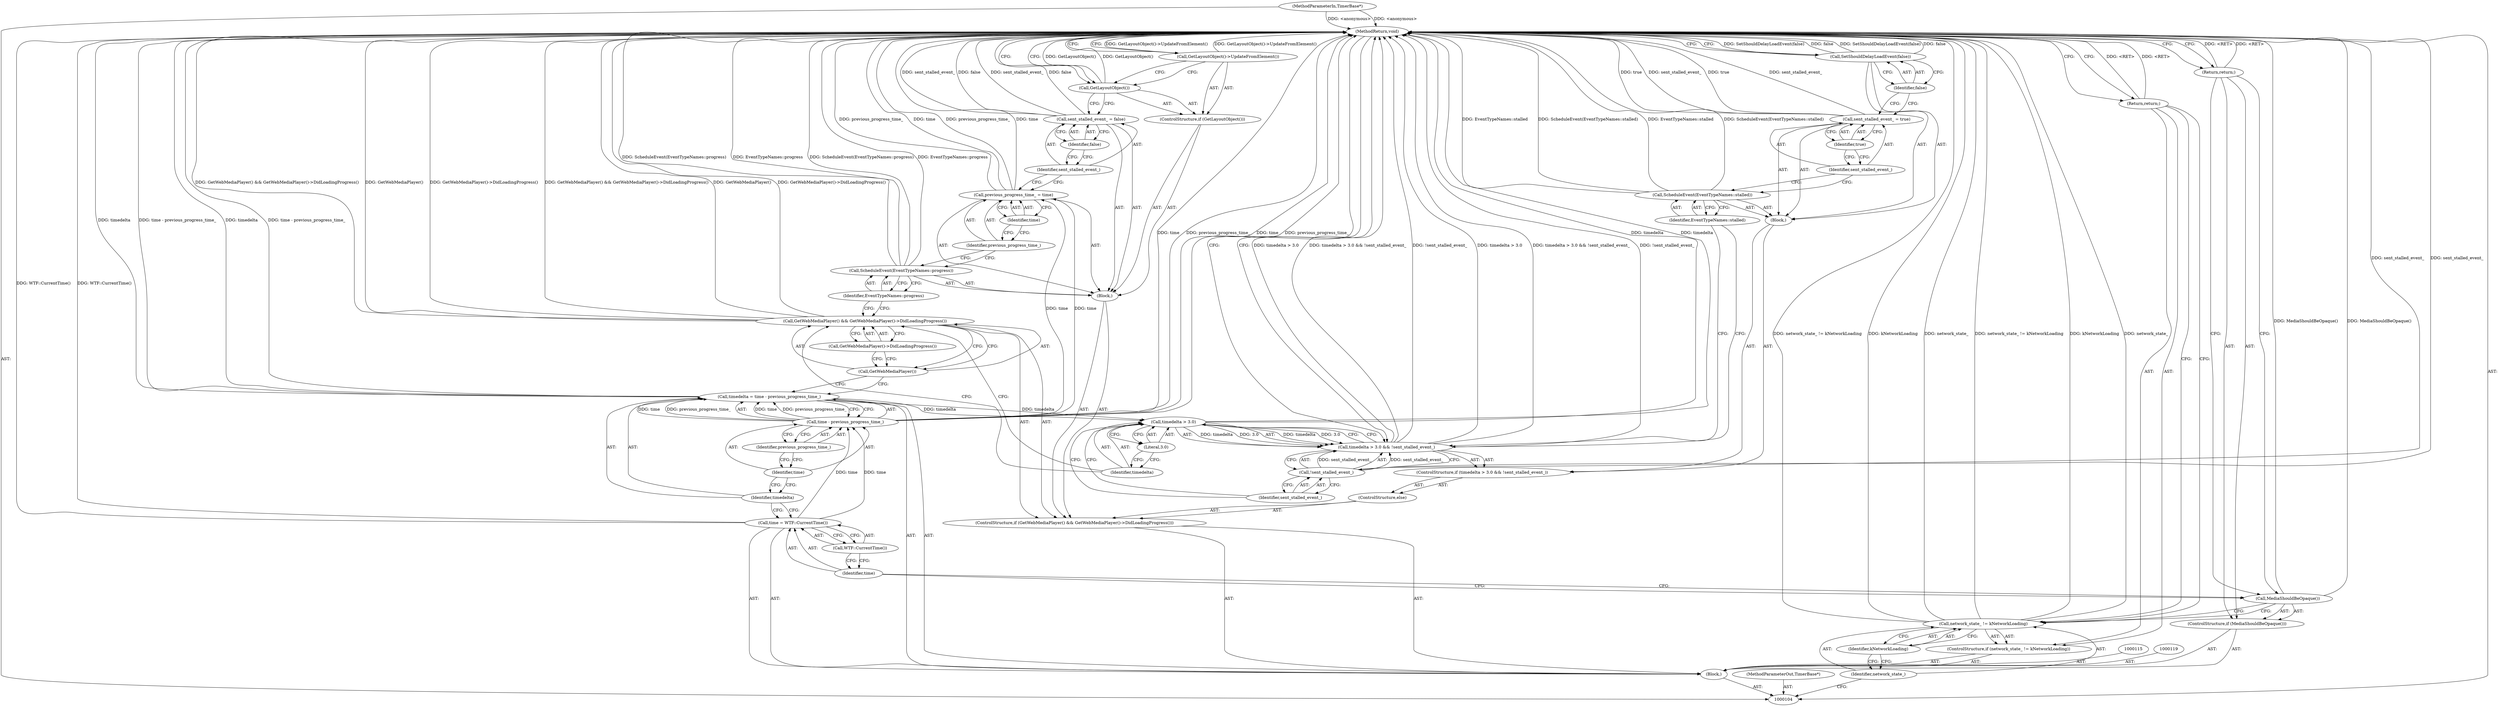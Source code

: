 digraph "0_Chrome_4504a474c069d07104237d0c03bfce7b29a42de6_2" {
"1000157" [label="(MethodReturn,void)"];
"1000105" [label="(MethodParameterIn,TimerBase*)"];
"1000219" [label="(MethodParameterOut,TimerBase*)"];
"1000106" [label="(Block,)"];
"1000114" [label="(Return,return;)"];
"1000116" [label="(Call,time = WTF::CurrentTime())"];
"1000117" [label="(Identifier,time)"];
"1000118" [label="(Call,WTF::CurrentTime())"];
"1000120" [label="(Call,timedelta = time - previous_progress_time_)"];
"1000121" [label="(Identifier,timedelta)"];
"1000122" [label="(Call,time - previous_progress_time_)"];
"1000123" [label="(Identifier,time)"];
"1000124" [label="(Identifier,previous_progress_time_)"];
"1000125" [label="(ControlStructure,if (GetWebMediaPlayer() && GetWebMediaPlayer()->DidLoadingProgress()))"];
"1000128" [label="(Call,GetWebMediaPlayer()->DidLoadingProgress())"];
"1000126" [label="(Call,GetWebMediaPlayer() && GetWebMediaPlayer()->DidLoadingProgress())"];
"1000127" [label="(Call,GetWebMediaPlayer())"];
"1000129" [label="(Block,)"];
"1000131" [label="(Identifier,EventTypeNames::progress)"];
"1000130" [label="(Call,ScheduleEvent(EventTypeNames::progress))"];
"1000134" [label="(Identifier,time)"];
"1000132" [label="(Call,previous_progress_time_ = time)"];
"1000133" [label="(Identifier,previous_progress_time_)"];
"1000137" [label="(Identifier,false)"];
"1000135" [label="(Call,sent_stalled_event_ = false)"];
"1000136" [label="(Identifier,sent_stalled_event_)"];
"1000138" [label="(ControlStructure,if (GetLayoutObject()))"];
"1000139" [label="(Call,GetLayoutObject())"];
"1000110" [label="(Identifier,kNetworkLoading)"];
"1000107" [label="(ControlStructure,if (network_state_ != kNetworkLoading))"];
"1000108" [label="(Call,network_state_ != kNetworkLoading)"];
"1000109" [label="(Identifier,network_state_)"];
"1000140" [label="(Call,GetLayoutObject()->UpdateFromElement())"];
"1000143" [label="(Call,timedelta > 3.0 && !sent_stalled_event_)"];
"1000144" [label="(Call,timedelta > 3.0)"];
"1000145" [label="(Identifier,timedelta)"];
"1000146" [label="(Literal,3.0)"];
"1000147" [label="(Call,!sent_stalled_event_)"];
"1000148" [label="(Identifier,sent_stalled_event_)"];
"1000141" [label="(ControlStructure,else)"];
"1000149" [label="(Block,)"];
"1000142" [label="(ControlStructure,if (timedelta > 3.0 && !sent_stalled_event_))"];
"1000151" [label="(Identifier,EventTypeNames::stalled)"];
"1000150" [label="(Call,ScheduleEvent(EventTypeNames::stalled))"];
"1000154" [label="(Identifier,true)"];
"1000152" [label="(Call,sent_stalled_event_ = true)"];
"1000153" [label="(Identifier,sent_stalled_event_)"];
"1000156" [label="(Identifier,false)"];
"1000155" [label="(Call,SetShouldDelayLoadEvent(false))"];
"1000111" [label="(Return,return;)"];
"1000112" [label="(ControlStructure,if (MediaShouldBeOpaque()))"];
"1000113" [label="(Call,MediaShouldBeOpaque())"];
"1000157" -> "1000104"  [label="AST: "];
"1000157" -> "1000111"  [label="CFG: "];
"1000157" -> "1000114"  [label="CFG: "];
"1000157" -> "1000140"  [label="CFG: "];
"1000157" -> "1000139"  [label="CFG: "];
"1000157" -> "1000155"  [label="CFG: "];
"1000157" -> "1000143"  [label="CFG: "];
"1000114" -> "1000157"  [label="DDG: <RET>"];
"1000111" -> "1000157"  [label="DDG: <RET>"];
"1000108" -> "1000157"  [label="DDG: network_state_ != kNetworkLoading"];
"1000108" -> "1000157"  [label="DDG: kNetworkLoading"];
"1000108" -> "1000157"  [label="DDG: network_state_"];
"1000150" -> "1000157"  [label="DDG: EventTypeNames::stalled"];
"1000150" -> "1000157"  [label="DDG: ScheduleEvent(EventTypeNames::stalled)"];
"1000105" -> "1000157"  [label="DDG: <anonymous>"];
"1000120" -> "1000157"  [label="DDG: timedelta"];
"1000120" -> "1000157"  [label="DDG: time - previous_progress_time_"];
"1000147" -> "1000157"  [label="DDG: sent_stalled_event_"];
"1000116" -> "1000157"  [label="DDG: WTF::CurrentTime()"];
"1000132" -> "1000157"  [label="DDG: previous_progress_time_"];
"1000132" -> "1000157"  [label="DDG: time"];
"1000152" -> "1000157"  [label="DDG: true"];
"1000152" -> "1000157"  [label="DDG: sent_stalled_event_"];
"1000130" -> "1000157"  [label="DDG: ScheduleEvent(EventTypeNames::progress)"];
"1000130" -> "1000157"  [label="DDG: EventTypeNames::progress"];
"1000126" -> "1000157"  [label="DDG: GetWebMediaPlayer() && GetWebMediaPlayer()->DidLoadingProgress()"];
"1000126" -> "1000157"  [label="DDG: GetWebMediaPlayer()"];
"1000126" -> "1000157"  [label="DDG: GetWebMediaPlayer()->DidLoadingProgress()"];
"1000122" -> "1000157"  [label="DDG: time"];
"1000122" -> "1000157"  [label="DDG: previous_progress_time_"];
"1000139" -> "1000157"  [label="DDG: GetLayoutObject()"];
"1000140" -> "1000157"  [label="DDG: GetLayoutObject()->UpdateFromElement()"];
"1000155" -> "1000157"  [label="DDG: SetShouldDelayLoadEvent(false)"];
"1000155" -> "1000157"  [label="DDG: false"];
"1000143" -> "1000157"  [label="DDG: timedelta > 3.0"];
"1000143" -> "1000157"  [label="DDG: timedelta > 3.0 && !sent_stalled_event_"];
"1000143" -> "1000157"  [label="DDG: !sent_stalled_event_"];
"1000113" -> "1000157"  [label="DDG: MediaShouldBeOpaque()"];
"1000135" -> "1000157"  [label="DDG: sent_stalled_event_"];
"1000135" -> "1000157"  [label="DDG: false"];
"1000144" -> "1000157"  [label="DDG: timedelta"];
"1000105" -> "1000104"  [label="AST: "];
"1000105" -> "1000157"  [label="DDG: <anonymous>"];
"1000219" -> "1000104"  [label="AST: "];
"1000106" -> "1000104"  [label="AST: "];
"1000107" -> "1000106"  [label="AST: "];
"1000112" -> "1000106"  [label="AST: "];
"1000115" -> "1000106"  [label="AST: "];
"1000116" -> "1000106"  [label="AST: "];
"1000119" -> "1000106"  [label="AST: "];
"1000120" -> "1000106"  [label="AST: "];
"1000125" -> "1000106"  [label="AST: "];
"1000114" -> "1000112"  [label="AST: "];
"1000114" -> "1000113"  [label="CFG: "];
"1000157" -> "1000114"  [label="CFG: "];
"1000114" -> "1000157"  [label="DDG: <RET>"];
"1000116" -> "1000106"  [label="AST: "];
"1000116" -> "1000118"  [label="CFG: "];
"1000117" -> "1000116"  [label="AST: "];
"1000118" -> "1000116"  [label="AST: "];
"1000121" -> "1000116"  [label="CFG: "];
"1000116" -> "1000157"  [label="DDG: WTF::CurrentTime()"];
"1000116" -> "1000122"  [label="DDG: time"];
"1000117" -> "1000116"  [label="AST: "];
"1000117" -> "1000113"  [label="CFG: "];
"1000118" -> "1000117"  [label="CFG: "];
"1000118" -> "1000116"  [label="AST: "];
"1000118" -> "1000117"  [label="CFG: "];
"1000116" -> "1000118"  [label="CFG: "];
"1000120" -> "1000106"  [label="AST: "];
"1000120" -> "1000122"  [label="CFG: "];
"1000121" -> "1000120"  [label="AST: "];
"1000122" -> "1000120"  [label="AST: "];
"1000127" -> "1000120"  [label="CFG: "];
"1000120" -> "1000157"  [label="DDG: timedelta"];
"1000120" -> "1000157"  [label="DDG: time - previous_progress_time_"];
"1000122" -> "1000120"  [label="DDG: time"];
"1000122" -> "1000120"  [label="DDG: previous_progress_time_"];
"1000120" -> "1000144"  [label="DDG: timedelta"];
"1000121" -> "1000120"  [label="AST: "];
"1000121" -> "1000116"  [label="CFG: "];
"1000123" -> "1000121"  [label="CFG: "];
"1000122" -> "1000120"  [label="AST: "];
"1000122" -> "1000124"  [label="CFG: "];
"1000123" -> "1000122"  [label="AST: "];
"1000124" -> "1000122"  [label="AST: "];
"1000120" -> "1000122"  [label="CFG: "];
"1000122" -> "1000157"  [label="DDG: time"];
"1000122" -> "1000157"  [label="DDG: previous_progress_time_"];
"1000122" -> "1000120"  [label="DDG: time"];
"1000122" -> "1000120"  [label="DDG: previous_progress_time_"];
"1000116" -> "1000122"  [label="DDG: time"];
"1000122" -> "1000132"  [label="DDG: time"];
"1000123" -> "1000122"  [label="AST: "];
"1000123" -> "1000121"  [label="CFG: "];
"1000124" -> "1000123"  [label="CFG: "];
"1000124" -> "1000122"  [label="AST: "];
"1000124" -> "1000123"  [label="CFG: "];
"1000122" -> "1000124"  [label="CFG: "];
"1000125" -> "1000106"  [label="AST: "];
"1000126" -> "1000125"  [label="AST: "];
"1000129" -> "1000125"  [label="AST: "];
"1000141" -> "1000125"  [label="AST: "];
"1000128" -> "1000126"  [label="AST: "];
"1000128" -> "1000127"  [label="CFG: "];
"1000126" -> "1000128"  [label="CFG: "];
"1000126" -> "1000125"  [label="AST: "];
"1000126" -> "1000127"  [label="CFG: "];
"1000126" -> "1000128"  [label="CFG: "];
"1000127" -> "1000126"  [label="AST: "];
"1000128" -> "1000126"  [label="AST: "];
"1000131" -> "1000126"  [label="CFG: "];
"1000145" -> "1000126"  [label="CFG: "];
"1000126" -> "1000157"  [label="DDG: GetWebMediaPlayer() && GetWebMediaPlayer()->DidLoadingProgress()"];
"1000126" -> "1000157"  [label="DDG: GetWebMediaPlayer()"];
"1000126" -> "1000157"  [label="DDG: GetWebMediaPlayer()->DidLoadingProgress()"];
"1000127" -> "1000126"  [label="AST: "];
"1000127" -> "1000120"  [label="CFG: "];
"1000128" -> "1000127"  [label="CFG: "];
"1000126" -> "1000127"  [label="CFG: "];
"1000129" -> "1000125"  [label="AST: "];
"1000130" -> "1000129"  [label="AST: "];
"1000132" -> "1000129"  [label="AST: "];
"1000135" -> "1000129"  [label="AST: "];
"1000138" -> "1000129"  [label="AST: "];
"1000131" -> "1000130"  [label="AST: "];
"1000131" -> "1000126"  [label="CFG: "];
"1000130" -> "1000131"  [label="CFG: "];
"1000130" -> "1000129"  [label="AST: "];
"1000130" -> "1000131"  [label="CFG: "];
"1000131" -> "1000130"  [label="AST: "];
"1000133" -> "1000130"  [label="CFG: "];
"1000130" -> "1000157"  [label="DDG: ScheduleEvent(EventTypeNames::progress)"];
"1000130" -> "1000157"  [label="DDG: EventTypeNames::progress"];
"1000134" -> "1000132"  [label="AST: "];
"1000134" -> "1000133"  [label="CFG: "];
"1000132" -> "1000134"  [label="CFG: "];
"1000132" -> "1000129"  [label="AST: "];
"1000132" -> "1000134"  [label="CFG: "];
"1000133" -> "1000132"  [label="AST: "];
"1000134" -> "1000132"  [label="AST: "];
"1000136" -> "1000132"  [label="CFG: "];
"1000132" -> "1000157"  [label="DDG: previous_progress_time_"];
"1000132" -> "1000157"  [label="DDG: time"];
"1000122" -> "1000132"  [label="DDG: time"];
"1000133" -> "1000132"  [label="AST: "];
"1000133" -> "1000130"  [label="CFG: "];
"1000134" -> "1000133"  [label="CFG: "];
"1000137" -> "1000135"  [label="AST: "];
"1000137" -> "1000136"  [label="CFG: "];
"1000135" -> "1000137"  [label="CFG: "];
"1000135" -> "1000129"  [label="AST: "];
"1000135" -> "1000137"  [label="CFG: "];
"1000136" -> "1000135"  [label="AST: "];
"1000137" -> "1000135"  [label="AST: "];
"1000139" -> "1000135"  [label="CFG: "];
"1000135" -> "1000157"  [label="DDG: sent_stalled_event_"];
"1000135" -> "1000157"  [label="DDG: false"];
"1000136" -> "1000135"  [label="AST: "];
"1000136" -> "1000132"  [label="CFG: "];
"1000137" -> "1000136"  [label="CFG: "];
"1000138" -> "1000129"  [label="AST: "];
"1000139" -> "1000138"  [label="AST: "];
"1000140" -> "1000138"  [label="AST: "];
"1000139" -> "1000138"  [label="AST: "];
"1000139" -> "1000135"  [label="CFG: "];
"1000140" -> "1000139"  [label="CFG: "];
"1000157" -> "1000139"  [label="CFG: "];
"1000139" -> "1000157"  [label="DDG: GetLayoutObject()"];
"1000110" -> "1000108"  [label="AST: "];
"1000110" -> "1000109"  [label="CFG: "];
"1000108" -> "1000110"  [label="CFG: "];
"1000107" -> "1000106"  [label="AST: "];
"1000108" -> "1000107"  [label="AST: "];
"1000111" -> "1000107"  [label="AST: "];
"1000108" -> "1000107"  [label="AST: "];
"1000108" -> "1000110"  [label="CFG: "];
"1000109" -> "1000108"  [label="AST: "];
"1000110" -> "1000108"  [label="AST: "];
"1000111" -> "1000108"  [label="CFG: "];
"1000113" -> "1000108"  [label="CFG: "];
"1000108" -> "1000157"  [label="DDG: network_state_ != kNetworkLoading"];
"1000108" -> "1000157"  [label="DDG: kNetworkLoading"];
"1000108" -> "1000157"  [label="DDG: network_state_"];
"1000109" -> "1000108"  [label="AST: "];
"1000109" -> "1000104"  [label="CFG: "];
"1000110" -> "1000109"  [label="CFG: "];
"1000140" -> "1000138"  [label="AST: "];
"1000140" -> "1000139"  [label="CFG: "];
"1000157" -> "1000140"  [label="CFG: "];
"1000140" -> "1000157"  [label="DDG: GetLayoutObject()->UpdateFromElement()"];
"1000143" -> "1000142"  [label="AST: "];
"1000143" -> "1000144"  [label="CFG: "];
"1000143" -> "1000147"  [label="CFG: "];
"1000144" -> "1000143"  [label="AST: "];
"1000147" -> "1000143"  [label="AST: "];
"1000151" -> "1000143"  [label="CFG: "];
"1000157" -> "1000143"  [label="CFG: "];
"1000143" -> "1000157"  [label="DDG: timedelta > 3.0"];
"1000143" -> "1000157"  [label="DDG: timedelta > 3.0 && !sent_stalled_event_"];
"1000143" -> "1000157"  [label="DDG: !sent_stalled_event_"];
"1000144" -> "1000143"  [label="DDG: timedelta"];
"1000144" -> "1000143"  [label="DDG: 3.0"];
"1000147" -> "1000143"  [label="DDG: sent_stalled_event_"];
"1000144" -> "1000143"  [label="AST: "];
"1000144" -> "1000146"  [label="CFG: "];
"1000145" -> "1000144"  [label="AST: "];
"1000146" -> "1000144"  [label="AST: "];
"1000148" -> "1000144"  [label="CFG: "];
"1000143" -> "1000144"  [label="CFG: "];
"1000144" -> "1000157"  [label="DDG: timedelta"];
"1000144" -> "1000143"  [label="DDG: timedelta"];
"1000144" -> "1000143"  [label="DDG: 3.0"];
"1000120" -> "1000144"  [label="DDG: timedelta"];
"1000145" -> "1000144"  [label="AST: "];
"1000145" -> "1000126"  [label="CFG: "];
"1000146" -> "1000145"  [label="CFG: "];
"1000146" -> "1000144"  [label="AST: "];
"1000146" -> "1000145"  [label="CFG: "];
"1000144" -> "1000146"  [label="CFG: "];
"1000147" -> "1000143"  [label="AST: "];
"1000147" -> "1000148"  [label="CFG: "];
"1000148" -> "1000147"  [label="AST: "];
"1000143" -> "1000147"  [label="CFG: "];
"1000147" -> "1000157"  [label="DDG: sent_stalled_event_"];
"1000147" -> "1000143"  [label="DDG: sent_stalled_event_"];
"1000148" -> "1000147"  [label="AST: "];
"1000148" -> "1000144"  [label="CFG: "];
"1000147" -> "1000148"  [label="CFG: "];
"1000141" -> "1000125"  [label="AST: "];
"1000142" -> "1000141"  [label="AST: "];
"1000149" -> "1000142"  [label="AST: "];
"1000150" -> "1000149"  [label="AST: "];
"1000152" -> "1000149"  [label="AST: "];
"1000155" -> "1000149"  [label="AST: "];
"1000142" -> "1000141"  [label="AST: "];
"1000143" -> "1000142"  [label="AST: "];
"1000149" -> "1000142"  [label="AST: "];
"1000151" -> "1000150"  [label="AST: "];
"1000151" -> "1000143"  [label="CFG: "];
"1000150" -> "1000151"  [label="CFG: "];
"1000150" -> "1000149"  [label="AST: "];
"1000150" -> "1000151"  [label="CFG: "];
"1000151" -> "1000150"  [label="AST: "];
"1000153" -> "1000150"  [label="CFG: "];
"1000150" -> "1000157"  [label="DDG: EventTypeNames::stalled"];
"1000150" -> "1000157"  [label="DDG: ScheduleEvent(EventTypeNames::stalled)"];
"1000154" -> "1000152"  [label="AST: "];
"1000154" -> "1000153"  [label="CFG: "];
"1000152" -> "1000154"  [label="CFG: "];
"1000152" -> "1000149"  [label="AST: "];
"1000152" -> "1000154"  [label="CFG: "];
"1000153" -> "1000152"  [label="AST: "];
"1000154" -> "1000152"  [label="AST: "];
"1000156" -> "1000152"  [label="CFG: "];
"1000152" -> "1000157"  [label="DDG: true"];
"1000152" -> "1000157"  [label="DDG: sent_stalled_event_"];
"1000153" -> "1000152"  [label="AST: "];
"1000153" -> "1000150"  [label="CFG: "];
"1000154" -> "1000153"  [label="CFG: "];
"1000156" -> "1000155"  [label="AST: "];
"1000156" -> "1000152"  [label="CFG: "];
"1000155" -> "1000156"  [label="CFG: "];
"1000155" -> "1000149"  [label="AST: "];
"1000155" -> "1000156"  [label="CFG: "];
"1000156" -> "1000155"  [label="AST: "];
"1000157" -> "1000155"  [label="CFG: "];
"1000155" -> "1000157"  [label="DDG: SetShouldDelayLoadEvent(false)"];
"1000155" -> "1000157"  [label="DDG: false"];
"1000111" -> "1000107"  [label="AST: "];
"1000111" -> "1000108"  [label="CFG: "];
"1000157" -> "1000111"  [label="CFG: "];
"1000111" -> "1000157"  [label="DDG: <RET>"];
"1000112" -> "1000106"  [label="AST: "];
"1000113" -> "1000112"  [label="AST: "];
"1000114" -> "1000112"  [label="AST: "];
"1000113" -> "1000112"  [label="AST: "];
"1000113" -> "1000108"  [label="CFG: "];
"1000114" -> "1000113"  [label="CFG: "];
"1000117" -> "1000113"  [label="CFG: "];
"1000113" -> "1000157"  [label="DDG: MediaShouldBeOpaque()"];
}
